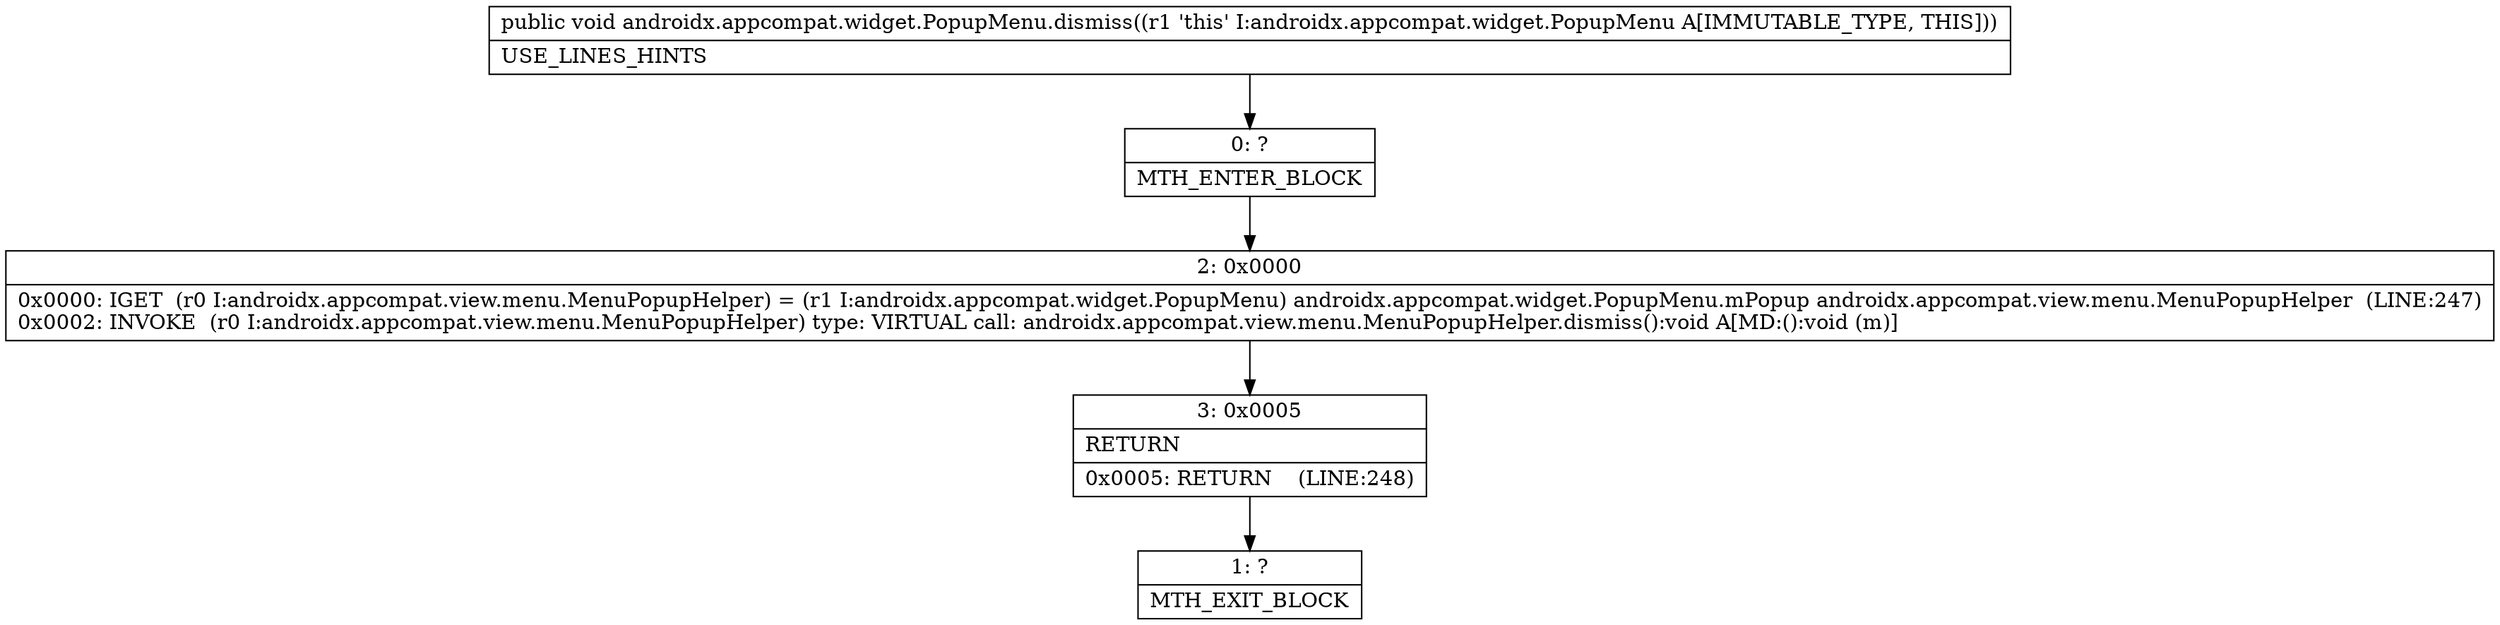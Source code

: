 digraph "CFG forandroidx.appcompat.widget.PopupMenu.dismiss()V" {
Node_0 [shape=record,label="{0\:\ ?|MTH_ENTER_BLOCK\l}"];
Node_2 [shape=record,label="{2\:\ 0x0000|0x0000: IGET  (r0 I:androidx.appcompat.view.menu.MenuPopupHelper) = (r1 I:androidx.appcompat.widget.PopupMenu) androidx.appcompat.widget.PopupMenu.mPopup androidx.appcompat.view.menu.MenuPopupHelper  (LINE:247)\l0x0002: INVOKE  (r0 I:androidx.appcompat.view.menu.MenuPopupHelper) type: VIRTUAL call: androidx.appcompat.view.menu.MenuPopupHelper.dismiss():void A[MD:():void (m)]\l}"];
Node_3 [shape=record,label="{3\:\ 0x0005|RETURN\l|0x0005: RETURN    (LINE:248)\l}"];
Node_1 [shape=record,label="{1\:\ ?|MTH_EXIT_BLOCK\l}"];
MethodNode[shape=record,label="{public void androidx.appcompat.widget.PopupMenu.dismiss((r1 'this' I:androidx.appcompat.widget.PopupMenu A[IMMUTABLE_TYPE, THIS]))  | USE_LINES_HINTS\l}"];
MethodNode -> Node_0;Node_0 -> Node_2;
Node_2 -> Node_3;
Node_3 -> Node_1;
}

